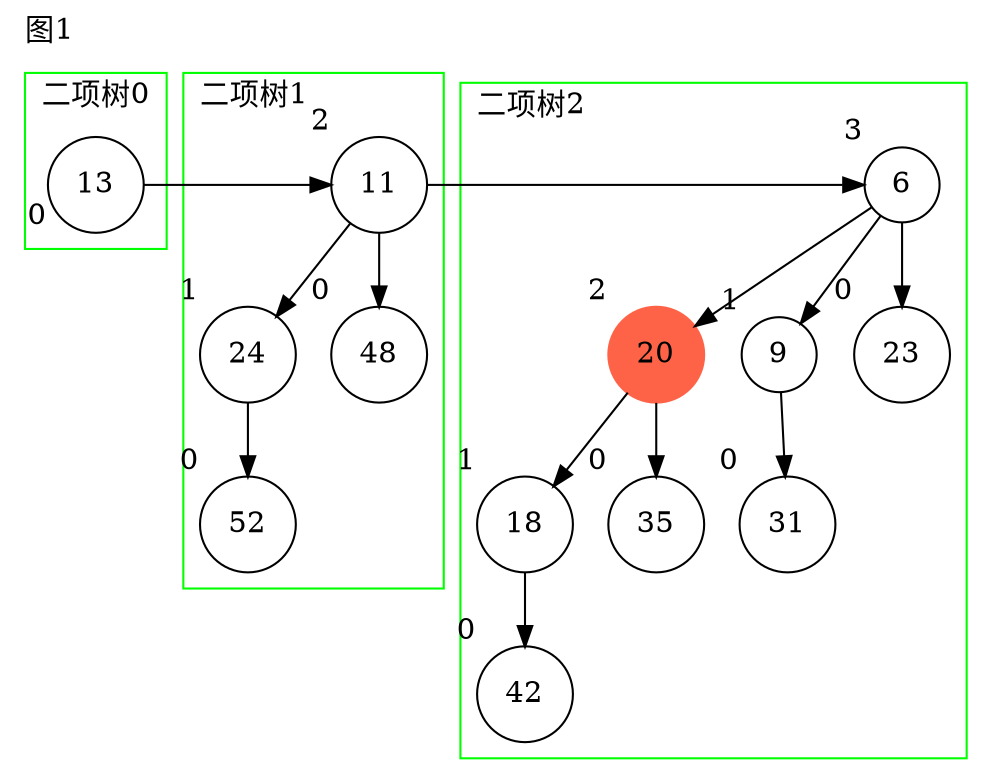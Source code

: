 digraph g{
node[shape=circle];
label="图1";
labeljust=l;
labelloc=t;
subgraph cluster_0 {
pencolor=green;label="二项树0";
n228[label=13, xlabel=0];
}
subgraph cluster_1 {
pencolor=green;label="二项树1";
n229[label=11, xlabel=2];
n230[label=24, xlabel=1];
n229->n230;
n231[label=48, xlabel=0];
n229->n231[weight=100];
n232[label=52, xlabel=0];
n230->n232[weight=100];
}
n228->n229[constraint=false];
subgraph cluster_2 {
pencolor=green;label="二项树2";
n233[label=6, xlabel=3];
n234[label=20, xlabel=2, style = filled,color="tomato"];
n233->n234;
n235[label=9, xlabel=1];
n233->n235;
n236[label=23, xlabel=0];
n233->n236[weight=100];
n237[label=31, xlabel=0];
n235->n237[weight=100];
n238[label=18, xlabel=1];
n234->n238;
n239[label=35, xlabel=0];
n234->n239[weight=100];
n240[label=42, xlabel=0];
n238->n240[weight=100];
}
n229->n233[constraint=false];
}
